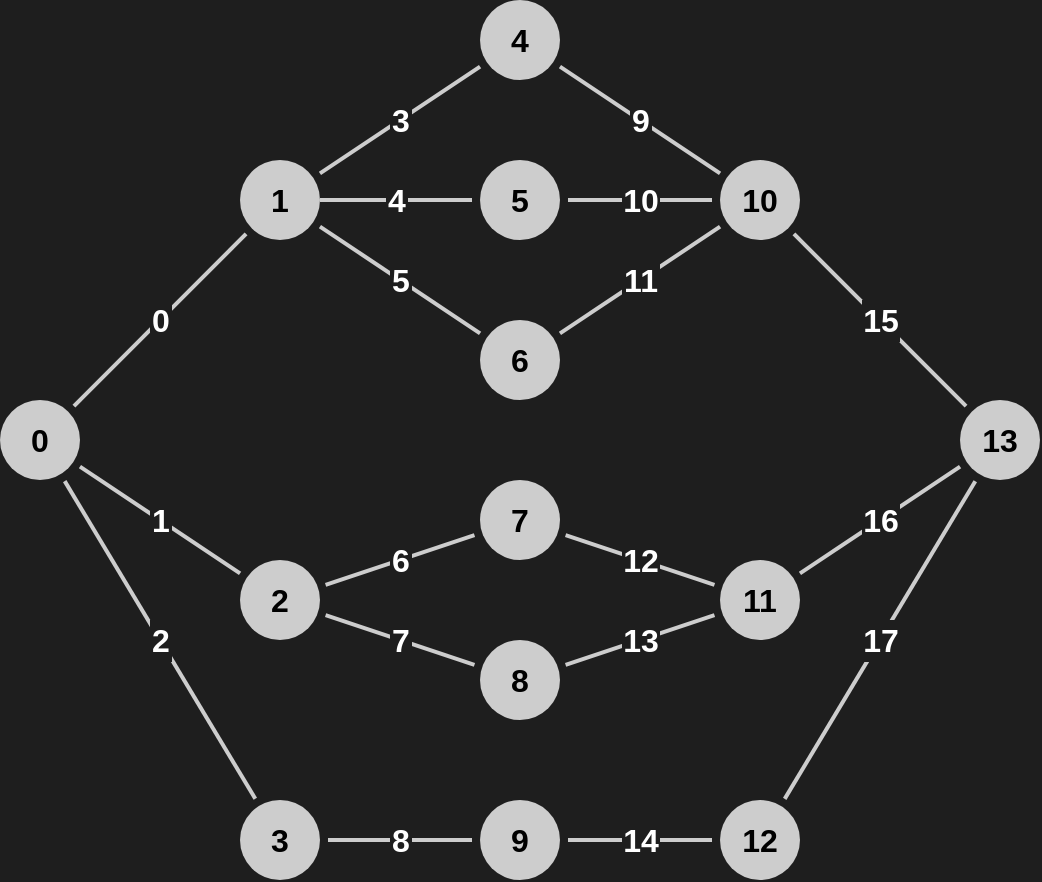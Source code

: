 <mxfile version="15.1.3" type="device"><diagram id="itymWKvPhZMBXYIXJkQ_" name="Page-1"><mxGraphModel dx="736" dy="1198" grid="1" gridSize="10" guides="1" tooltips="1" connect="1" arrows="1" fold="1" page="0" pageScale="1" pageWidth="827" pageHeight="1169" background="#1e1e1e" math="0" shadow="0"><root><mxCell id="0"/><mxCell id="1" parent="0"/><mxCell id="8jrJ4hIwarg8ChPmGmHA-1" value="0" style="ellipse;aspect=fixed;strokeColor=none;fontStyle=1;fontSize=16;fillColor=#CDCDCD;html=1;whiteSpace=wrap;labelBorderColor=none;verticalAlign=middle;align=center;" parent="1" vertex="1"><mxGeometry y="440" width="40" height="40" as="geometry"/></mxCell><mxCell id="8jrJ4hIwarg8ChPmGmHA-24" value="3" style="edgeStyle=none;rounded=0;orthogonalLoop=1;jettySize=auto;endArrow=none;endFill=0;fontSize=16;strokeWidth=2;labelBackgroundColor=#1e1e1e;fontColor=#FFFFFF;fontStyle=1;spacing=2;labelBorderColor=#1e1e1e;verticalAlign=middle;horizontal=1;html=1;shadow=0;strokeColor=#CDCDCD;jumpSize=6;targetPerimeterSpacing=4;sourcePerimeterSpacing=4;" parent="1" source="8jrJ4hIwarg8ChPmGmHA-2" target="8jrJ4hIwarg8ChPmGmHA-5" edge="1"><mxGeometry relative="1" as="geometry"/></mxCell><mxCell id="8jrJ4hIwarg8ChPmGmHA-25" value="4" style="edgeStyle=none;rounded=0;orthogonalLoop=1;jettySize=auto;exitX=1;exitY=0.5;exitDx=0;exitDy=0;endArrow=none;endFill=0;fontSize=16;strokeWidth=2;labelBackgroundColor=#1e1e1e;fontColor=#FFFFFF;fontStyle=1;spacing=2;labelBorderColor=#1e1e1e;verticalAlign=middle;horizontal=1;html=1;shadow=0;strokeColor=#CDCDCD;jumpSize=6;targetPerimeterSpacing=4;sourcePerimeterSpacing=4;" parent="1" source="8jrJ4hIwarg8ChPmGmHA-2" target="8jrJ4hIwarg8ChPmGmHA-6" edge="1"><mxGeometry relative="1" as="geometry"/></mxCell><mxCell id="8jrJ4hIwarg8ChPmGmHA-26" value="5" style="edgeStyle=none;rounded=0;orthogonalLoop=1;jettySize=auto;endArrow=none;endFill=0;fontSize=16;strokeWidth=2;labelBackgroundColor=#1e1e1e;fontColor=#FFFFFF;fontStyle=1;spacing=2;labelBorderColor=#1e1e1e;verticalAlign=middle;horizontal=1;html=1;shadow=0;strokeColor=#CDCDCD;jumpSize=6;targetPerimeterSpacing=4;sourcePerimeterSpacing=4;" parent="1" source="8jrJ4hIwarg8ChPmGmHA-2" target="8jrJ4hIwarg8ChPmGmHA-7" edge="1"><mxGeometry relative="1" as="geometry"/></mxCell><mxCell id="8jrJ4hIwarg8ChPmGmHA-2" value="1" style="ellipse;aspect=fixed;strokeColor=none;fontStyle=1;fontSize=16;fillColor=#CDCDCD;html=1;whiteSpace=wrap;labelBorderColor=none;verticalAlign=middle;align=center;" parent="1" vertex="1"><mxGeometry x="120" y="320" width="40" height="40" as="geometry"/></mxCell><mxCell id="8jrJ4hIwarg8ChPmGmHA-27" value="6" style="edgeStyle=none;rounded=0;orthogonalLoop=1;jettySize=auto;endArrow=none;endFill=0;fontSize=16;strokeWidth=2;labelBackgroundColor=#1e1e1e;fontColor=#FFFFFF;fontStyle=1;spacing=2;labelBorderColor=#1e1e1e;verticalAlign=middle;horizontal=1;html=1;shadow=0;strokeColor=#CDCDCD;jumpSize=6;targetPerimeterSpacing=4;sourcePerimeterSpacing=4;" parent="1" source="8jrJ4hIwarg8ChPmGmHA-3" target="8jrJ4hIwarg8ChPmGmHA-8" edge="1"><mxGeometry relative="1" as="geometry"/></mxCell><mxCell id="8jrJ4hIwarg8ChPmGmHA-28" value="7" style="edgeStyle=none;rounded=0;orthogonalLoop=1;jettySize=auto;endArrow=none;endFill=0;fontSize=16;strokeWidth=2;labelBackgroundColor=#1e1e1e;fontColor=#FFFFFF;fontStyle=1;spacing=2;labelBorderColor=#1e1e1e;verticalAlign=middle;horizontal=1;html=1;shadow=0;strokeColor=#CDCDCD;jumpSize=6;targetPerimeterSpacing=4;sourcePerimeterSpacing=4;" parent="1" source="8jrJ4hIwarg8ChPmGmHA-3" target="8jrJ4hIwarg8ChPmGmHA-9" edge="1"><mxGeometry relative="1" as="geometry"/></mxCell><mxCell id="8jrJ4hIwarg8ChPmGmHA-3" value="2" style="ellipse;aspect=fixed;strokeColor=none;fontStyle=1;fontSize=16;fillColor=#CDCDCD;html=1;whiteSpace=wrap;labelBorderColor=none;verticalAlign=middle;align=center;" parent="1" vertex="1"><mxGeometry x="120" y="520" width="40" height="40" as="geometry"/></mxCell><mxCell id="8jrJ4hIwarg8ChPmGmHA-30" value="8" style="edgeStyle=none;rounded=0;orthogonalLoop=1;jettySize=auto;endArrow=none;endFill=0;fontSize=16;strokeWidth=2;labelBackgroundColor=#1e1e1e;fontColor=#FFFFFF;fontStyle=1;spacing=2;labelBorderColor=#1e1e1e;verticalAlign=middle;horizontal=1;html=1;shadow=0;strokeColor=#CDCDCD;jumpSize=6;targetPerimeterSpacing=4;sourcePerimeterSpacing=4;" parent="1" source="8jrJ4hIwarg8ChPmGmHA-4" target="8jrJ4hIwarg8ChPmGmHA-11" edge="1"><mxGeometry relative="1" as="geometry"/></mxCell><mxCell id="8jrJ4hIwarg8ChPmGmHA-4" value="3" style="ellipse;aspect=fixed;strokeColor=none;fontStyle=1;fontSize=16;fillColor=#CDCDCD;html=1;whiteSpace=wrap;labelBorderColor=none;verticalAlign=middle;align=center;" parent="1" vertex="1"><mxGeometry x="120" y="640" width="40" height="40" as="geometry"/></mxCell><mxCell id="8jrJ4hIwarg8ChPmGmHA-38" value="9" style="edgeStyle=none;rounded=0;orthogonalLoop=1;jettySize=auto;shadow=0;sketch=0;endArrow=none;endFill=0;fontSize=16;strokeWidth=2;labelBackgroundColor=#1e1e1e;fontColor=#FFFFFF;fontStyle=1;spacing=2;labelBorderColor=#1e1e1e;verticalAlign=middle;horizontal=1;html=1;strokeColor=#CDCDCD;jumpSize=6;targetPerimeterSpacing=4;sourcePerimeterSpacing=4;" parent="1" source="8jrJ4hIwarg8ChPmGmHA-5" target="8jrJ4hIwarg8ChPmGmHA-14" edge="1"><mxGeometry relative="1" as="geometry"/></mxCell><mxCell id="8jrJ4hIwarg8ChPmGmHA-5" value="4" style="ellipse;aspect=fixed;strokeColor=none;fontStyle=1;fontSize=16;fillColor=#CDCDCD;html=1;whiteSpace=wrap;labelBorderColor=none;verticalAlign=middle;align=center;" parent="1" vertex="1"><mxGeometry x="240" y="240" width="40" height="40" as="geometry"/></mxCell><mxCell id="8jrJ4hIwarg8ChPmGmHA-39" value="10" style="edgeStyle=none;rounded=0;orthogonalLoop=1;jettySize=auto;endArrow=none;endFill=0;fontSize=16;strokeWidth=2;labelBackgroundColor=#1e1e1e;fontColor=#FFFFFF;fontStyle=1;spacing=2;labelBorderColor=#1e1e1e;verticalAlign=middle;horizontal=1;html=1;shadow=0;strokeColor=#CDCDCD;jumpSize=6;targetPerimeterSpacing=4;sourcePerimeterSpacing=4;" parent="1" source="8jrJ4hIwarg8ChPmGmHA-6" target="8jrJ4hIwarg8ChPmGmHA-14" edge="1"><mxGeometry relative="1" as="geometry"/></mxCell><mxCell id="8jrJ4hIwarg8ChPmGmHA-6" value="5" style="ellipse;aspect=fixed;strokeColor=none;fontStyle=1;fontSize=16;fillColor=#CDCDCD;html=1;whiteSpace=wrap;labelBorderColor=none;verticalAlign=middle;align=center;" parent="1" vertex="1"><mxGeometry x="240" y="320" width="40" height="40" as="geometry"/></mxCell><mxCell id="8jrJ4hIwarg8ChPmGmHA-40" value="11" style="edgeStyle=none;rounded=0;orthogonalLoop=1;jettySize=auto;endArrow=none;endFill=0;fontSize=16;strokeWidth=2;labelBackgroundColor=#1e1e1e;fontColor=#FFFFFF;fontStyle=1;spacing=2;labelBorderColor=#1e1e1e;verticalAlign=middle;horizontal=1;html=1;shadow=0;strokeColor=#CDCDCD;jumpSize=6;targetPerimeterSpacing=4;sourcePerimeterSpacing=4;" parent="1" source="8jrJ4hIwarg8ChPmGmHA-7" target="8jrJ4hIwarg8ChPmGmHA-14" edge="1"><mxGeometry relative="1" as="geometry"/></mxCell><mxCell id="8jrJ4hIwarg8ChPmGmHA-7" value="6" style="ellipse;aspect=fixed;strokeColor=none;fontStyle=1;fontSize=16;fillColor=#CDCDCD;html=1;whiteSpace=wrap;labelBorderColor=none;verticalAlign=middle;align=center;" parent="1" vertex="1"><mxGeometry x="240" y="400" width="40" height="40" as="geometry"/></mxCell><mxCell id="8jrJ4hIwarg8ChPmGmHA-37" value="12" style="edgeStyle=none;rounded=0;orthogonalLoop=1;jettySize=auto;endArrow=none;endFill=0;fontSize=16;strokeWidth=2;labelBackgroundColor=#1e1e1e;fontColor=#FFFFFF;fontStyle=1;spacing=2;labelBorderColor=#1e1e1e;verticalAlign=middle;horizontal=1;html=1;shadow=0;strokeColor=#CDCDCD;jumpSize=6;targetPerimeterSpacing=4;sourcePerimeterSpacing=4;" parent="1" source="8jrJ4hIwarg8ChPmGmHA-8" target="8jrJ4hIwarg8ChPmGmHA-15" edge="1"><mxGeometry relative="1" as="geometry"/></mxCell><mxCell id="8jrJ4hIwarg8ChPmGmHA-8" value="7" style="ellipse;aspect=fixed;strokeColor=none;fontStyle=1;fontSize=16;fillColor=#CDCDCD;html=1;whiteSpace=wrap;labelBorderColor=none;verticalAlign=middle;align=center;" parent="1" vertex="1"><mxGeometry x="240" y="480" width="40" height="40" as="geometry"/></mxCell><mxCell id="8jrJ4hIwarg8ChPmGmHA-36" value="13" style="edgeStyle=none;rounded=0;orthogonalLoop=1;jettySize=auto;endArrow=none;endFill=0;fontSize=16;strokeWidth=2;labelBackgroundColor=#1e1e1e;fontColor=#FFFFFF;fontStyle=1;spacing=2;labelBorderColor=#1e1e1e;verticalAlign=middle;horizontal=1;html=1;shadow=0;strokeColor=#CDCDCD;jumpSize=6;targetPerimeterSpacing=4;sourcePerimeterSpacing=4;" parent="1" source="8jrJ4hIwarg8ChPmGmHA-9" target="8jrJ4hIwarg8ChPmGmHA-15" edge="1"><mxGeometry relative="1" as="geometry"/></mxCell><mxCell id="8jrJ4hIwarg8ChPmGmHA-9" value="8" style="ellipse;aspect=fixed;strokeColor=none;fontStyle=1;fontSize=16;fillColor=#CDCDCD;html=1;whiteSpace=wrap;labelBorderColor=none;verticalAlign=middle;align=center;" parent="1" vertex="1"><mxGeometry x="240" y="560" width="40" height="40" as="geometry"/></mxCell><mxCell id="8jrJ4hIwarg8ChPmGmHA-34" value="14" style="edgeStyle=none;rounded=0;orthogonalLoop=1;jettySize=auto;endArrow=none;endFill=0;fontSize=16;strokeWidth=2;labelBackgroundColor=#1e1e1e;fontColor=#FFFFFF;fontStyle=1;spacing=2;labelBorderColor=#1e1e1e;verticalAlign=middle;horizontal=1;html=1;shadow=0;strokeColor=#CDCDCD;jumpSize=6;targetPerimeterSpacing=4;sourcePerimeterSpacing=4;" parent="1" source="8jrJ4hIwarg8ChPmGmHA-11" target="8jrJ4hIwarg8ChPmGmHA-16" edge="1"><mxGeometry relative="1" as="geometry"/></mxCell><mxCell id="8jrJ4hIwarg8ChPmGmHA-11" value="9" style="ellipse;aspect=fixed;strokeColor=none;fontStyle=1;fontSize=16;fillColor=#CDCDCD;html=1;whiteSpace=wrap;labelBorderColor=none;verticalAlign=middle;align=center;" parent="1" vertex="1"><mxGeometry x="240" y="640" width="40" height="40" as="geometry"/></mxCell><mxCell id="8jrJ4hIwarg8ChPmGmHA-41" value="15" style="edgeStyle=none;rounded=0;orthogonalLoop=1;jettySize=auto;endArrow=none;endFill=0;fontSize=16;strokeWidth=2;labelBackgroundColor=#1e1e1e;fontColor=#FFFFFF;fontStyle=1;spacing=2;labelBorderColor=#1e1e1e;verticalAlign=middle;horizontal=1;html=1;shadow=0;strokeColor=#CDCDCD;jumpSize=6;targetPerimeterSpacing=4;sourcePerimeterSpacing=4;" parent="1" source="8jrJ4hIwarg8ChPmGmHA-14" target="8jrJ4hIwarg8ChPmGmHA-17" edge="1"><mxGeometry relative="1" as="geometry"/></mxCell><mxCell id="8jrJ4hIwarg8ChPmGmHA-14" value="10" style="ellipse;aspect=fixed;strokeColor=none;fontStyle=1;fontSize=16;fillColor=#CDCDCD;html=1;whiteSpace=wrap;labelBorderColor=none;verticalAlign=middle;align=center;" parent="1" vertex="1"><mxGeometry x="360" y="320" width="40" height="40" as="geometry"/></mxCell><mxCell id="8jrJ4hIwarg8ChPmGmHA-42" value="16" style="edgeStyle=none;rounded=0;orthogonalLoop=1;jettySize=auto;endArrow=none;endFill=0;fontSize=16;strokeWidth=2;labelBackgroundColor=#1e1e1e;fontColor=#FFFFFF;fontStyle=1;spacing=2;labelBorderColor=#1e1e1e;verticalAlign=middle;horizontal=1;html=1;shadow=0;strokeColor=#CDCDCD;jumpSize=6;targetPerimeterSpacing=4;sourcePerimeterSpacing=4;" parent="1" source="8jrJ4hIwarg8ChPmGmHA-15" target="8jrJ4hIwarg8ChPmGmHA-17" edge="1"><mxGeometry relative="1" as="geometry"/></mxCell><mxCell id="8jrJ4hIwarg8ChPmGmHA-15" value="11" style="ellipse;aspect=fixed;strokeColor=none;fontStyle=1;fontSize=16;fillColor=#CDCDCD;html=1;whiteSpace=wrap;labelBorderColor=none;verticalAlign=middle;align=center;" parent="1" vertex="1"><mxGeometry x="360" y="520" width="40" height="40" as="geometry"/></mxCell><mxCell id="8jrJ4hIwarg8ChPmGmHA-43" value="17" style="edgeStyle=none;rounded=0;orthogonalLoop=1;jettySize=auto;endArrow=none;endFill=0;fontSize=16;strokeWidth=2;labelBackgroundColor=#1e1e1e;fontColor=#FFFFFF;fontStyle=1;spacing=2;labelBorderColor=#1e1e1e;verticalAlign=middle;horizontal=1;html=1;shadow=0;strokeColor=#CDCDCD;jumpSize=6;targetPerimeterSpacing=4;sourcePerimeterSpacing=4;" parent="1" source="8jrJ4hIwarg8ChPmGmHA-16" target="8jrJ4hIwarg8ChPmGmHA-17" edge="1"><mxGeometry relative="1" as="geometry"/></mxCell><mxCell id="8jrJ4hIwarg8ChPmGmHA-16" value="12" style="ellipse;aspect=fixed;strokeColor=none;fontStyle=1;fontSize=16;fillColor=#CDCDCD;html=1;whiteSpace=wrap;labelBorderColor=none;verticalAlign=middle;align=center;" parent="1" vertex="1"><mxGeometry x="360" y="640" width="40" height="40" as="geometry"/></mxCell><mxCell id="8jrJ4hIwarg8ChPmGmHA-17" value="13" style="ellipse;aspect=fixed;strokeColor=none;fontStyle=1;fontSize=16;fillColor=#CDCDCD;html=1;whiteSpace=wrap;labelBorderColor=none;verticalAlign=middle;align=center;" parent="1" vertex="1"><mxGeometry x="480" y="440" width="40" height="40" as="geometry"/></mxCell><mxCell id="8jrJ4hIwarg8ChPmGmHA-18" value="0" style="shadow=0;endArrow=none;endFill=0;fontSize=16;strokeWidth=2;labelBackgroundColor=#1e1e1e;fontColor=#FFFFFF;fontStyle=1;spacing=2;labelBorderColor=#1e1e1e;verticalAlign=middle;horizontal=1;html=1;strokeColor=#CDCDCD;jumpSize=6;targetPerimeterSpacing=4;sourcePerimeterSpacing=4;" parent="1" source="8jrJ4hIwarg8ChPmGmHA-1" target="8jrJ4hIwarg8ChPmGmHA-2" edge="1"><mxGeometry width="100" relative="1" as="geometry"><mxPoint x="550" y="450" as="sourcePoint"/><mxPoint x="650" y="450" as="targetPoint"/></mxGeometry></mxCell><mxCell id="8jrJ4hIwarg8ChPmGmHA-19" value="1" style="endArrow=none;endFill=0;fontSize=16;strokeWidth=2;labelBackgroundColor=#1e1e1e;fontColor=#FFFFFF;fontStyle=1;spacing=2;labelBorderColor=#1e1e1e;verticalAlign=middle;horizontal=1;html=1;shadow=0;strokeColor=#CDCDCD;jumpSize=6;targetPerimeterSpacing=4;sourcePerimeterSpacing=4;" parent="1" source="8jrJ4hIwarg8ChPmGmHA-1" target="8jrJ4hIwarg8ChPmGmHA-3" edge="1"><mxGeometry width="100" relative="1" as="geometry"><mxPoint x="38.944" y="452.111" as="sourcePoint"/><mxPoint x="141.056" y="247.889" as="targetPoint"/></mxGeometry></mxCell><mxCell id="8jrJ4hIwarg8ChPmGmHA-20" value="2" style="endArrow=none;endFill=0;fontSize=16;strokeWidth=2;labelBackgroundColor=#1e1e1e;fontColor=#FFFFFF;fontStyle=1;spacing=2;labelBorderColor=#1e1e1e;verticalAlign=middle;horizontal=1;html=1;shadow=0;strokeColor=#CDCDCD;jumpSize=6;targetPerimeterSpacing=4;sourcePerimeterSpacing=4;" parent="1" source="8jrJ4hIwarg8ChPmGmHA-1" target="8jrJ4hIwarg8ChPmGmHA-4" edge="1"><mxGeometry width="100" relative="1" as="geometry"><mxPoint x="50" y="470" as="sourcePoint"/><mxPoint x="130" y="470" as="targetPoint"/></mxGeometry></mxCell></root></mxGraphModel></diagram></mxfile>
